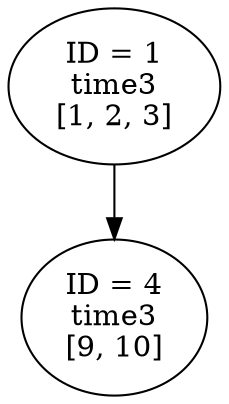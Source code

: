 // sccGraph3
digraph {
	4 [label="ID = 4
time3
[9, 10]"]
	1 [label="ID = 1
time3
[1, 2, 3]"]
	1 -> 4
}
